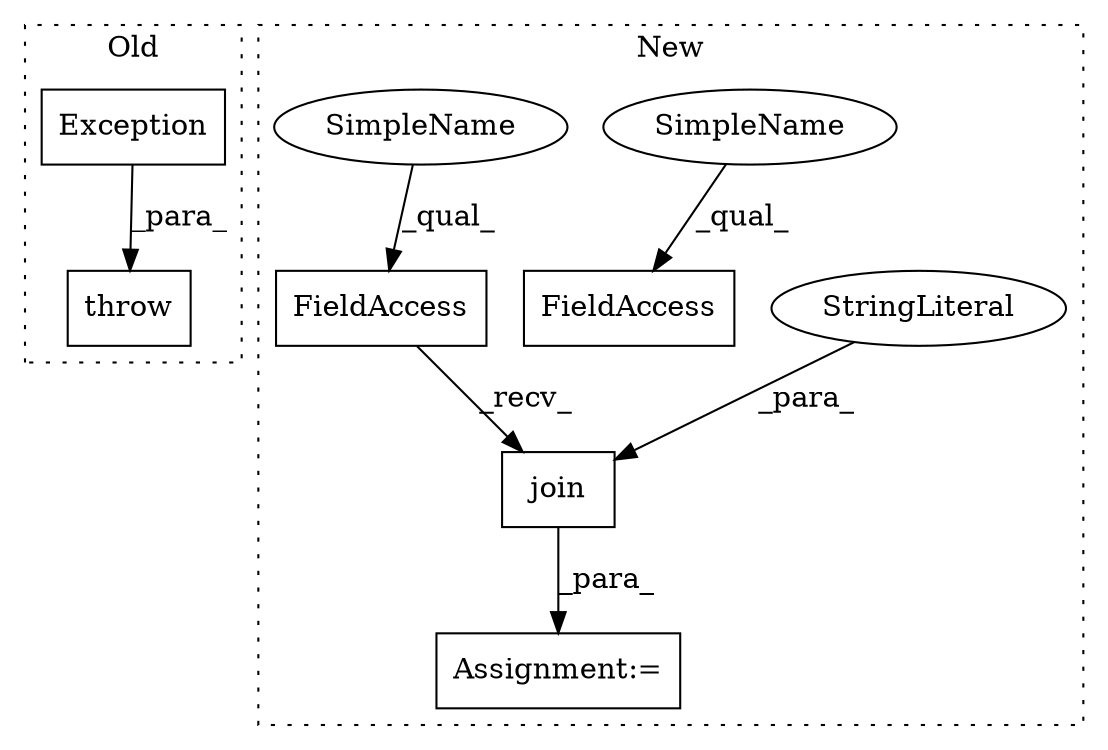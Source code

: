 digraph G {
subgraph cluster0 {
1 [label="Exception" a="32" s="5884,5952" l="10,1" shape="box"];
3 [label="throw" a="53" s="5878" l="6" shape="box"];
label = "Old";
style="dotted";
}
subgraph cluster1 {
2 [label="join" a="32" s="5479,5502" l="5,1" shape="box"];
4 [label="FieldAccess" a="22" s="5471" l="7" shape="box"];
5 [label="Assignment:=" a="7" s="5420" l="2" shape="box"];
6 [label="StringLiteral" a="45" s="5491" l="11" shape="ellipse"];
7 [label="FieldAccess" a="22" s="5441" l="7" shape="box"];
8 [label="SimpleName" a="42" s="5441" l="2" shape="ellipse"];
9 [label="SimpleName" a="42" s="5471" l="2" shape="ellipse"];
label = "New";
style="dotted";
}
1 -> 3 [label="_para_"];
2 -> 5 [label="_para_"];
4 -> 2 [label="_recv_"];
6 -> 2 [label="_para_"];
8 -> 7 [label="_qual_"];
9 -> 4 [label="_qual_"];
}